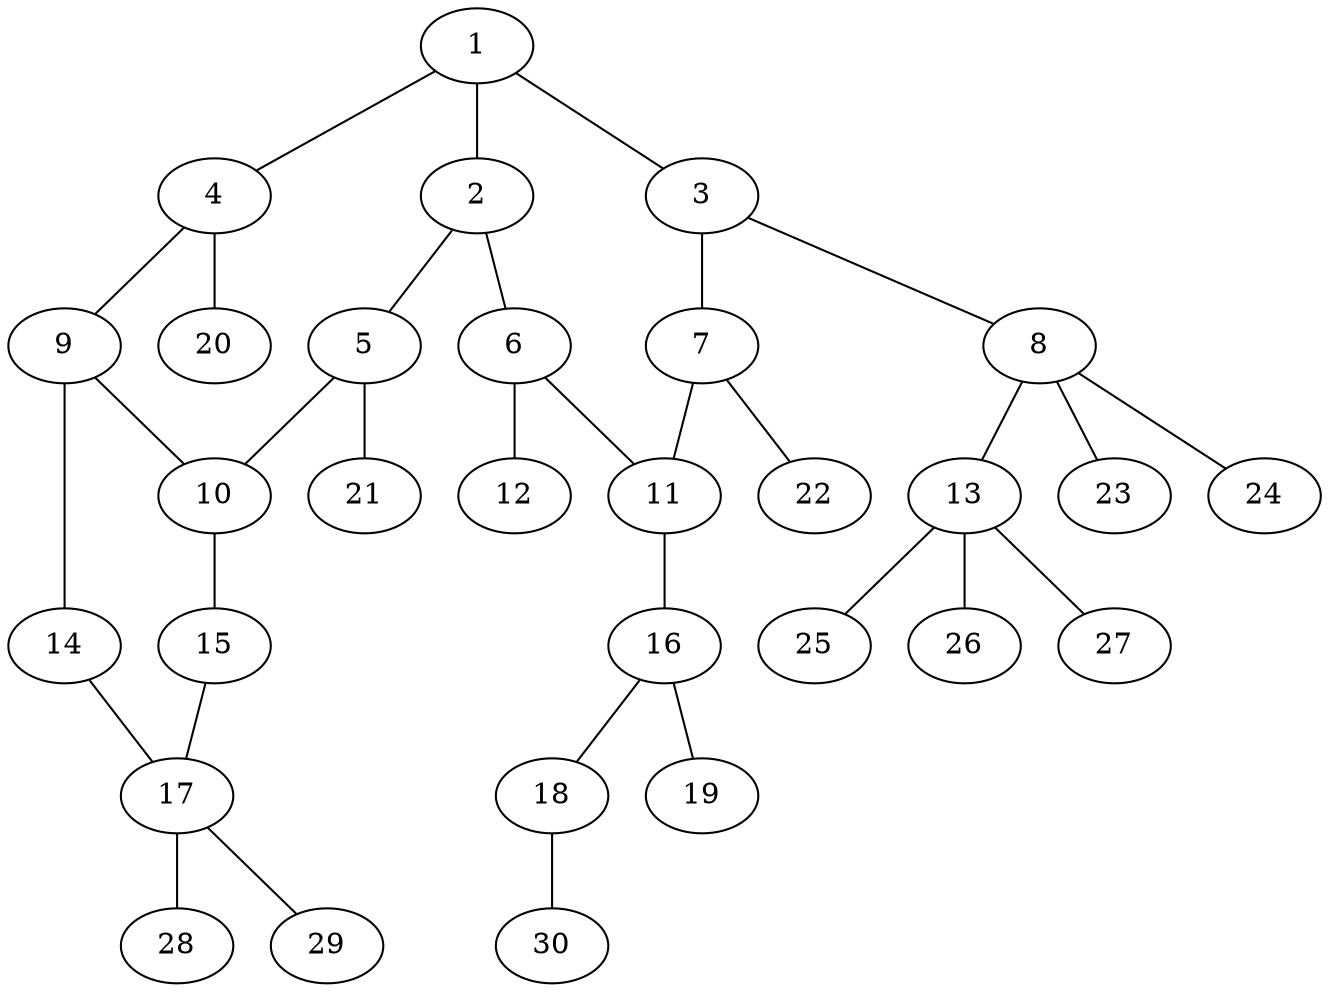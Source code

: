 graph molecule_342 {
	1	 [chem=C];
	2	 [chem=C];
	1 -- 2	 [valence=1];
	3	 [chem=N];
	1 -- 3	 [valence=1];
	4	 [chem=C];
	1 -- 4	 [valence=2];
	5	 [chem=C];
	2 -- 5	 [valence=2];
	6	 [chem=C];
	2 -- 6	 [valence=1];
	7	 [chem=C];
	3 -- 7	 [valence=1];
	8	 [chem=C];
	3 -- 8	 [valence=1];
	9	 [chem=C];
	4 -- 9	 [valence=1];
	20	 [chem=H];
	4 -- 20	 [valence=1];
	10	 [chem=C];
	5 -- 10	 [valence=1];
	21	 [chem=H];
	5 -- 21	 [valence=1];
	11	 [chem=C];
	6 -- 11	 [valence=1];
	12	 [chem=O];
	6 -- 12	 [valence=2];
	7 -- 11	 [valence=2];
	22	 [chem=H];
	7 -- 22	 [valence=1];
	13	 [chem=C];
	8 -- 13	 [valence=1];
	23	 [chem=H];
	8 -- 23	 [valence=1];
	24	 [chem=H];
	8 -- 24	 [valence=1];
	9 -- 10	 [valence=2];
	14	 [chem=O];
	9 -- 14	 [valence=1];
	15	 [chem=O];
	10 -- 15	 [valence=1];
	16	 [chem=C];
	11 -- 16	 [valence=1];
	25	 [chem=H];
	13 -- 25	 [valence=1];
	26	 [chem=H];
	13 -- 26	 [valence=1];
	27	 [chem=H];
	13 -- 27	 [valence=1];
	17	 [chem=C];
	14 -- 17	 [valence=1];
	15 -- 17	 [valence=1];
	18	 [chem=O];
	16 -- 18	 [valence=1];
	19	 [chem=O];
	16 -- 19	 [valence=2];
	28	 [chem=H];
	17 -- 28	 [valence=1];
	29	 [chem=H];
	17 -- 29	 [valence=1];
	30	 [chem=H];
	18 -- 30	 [valence=1];
}
